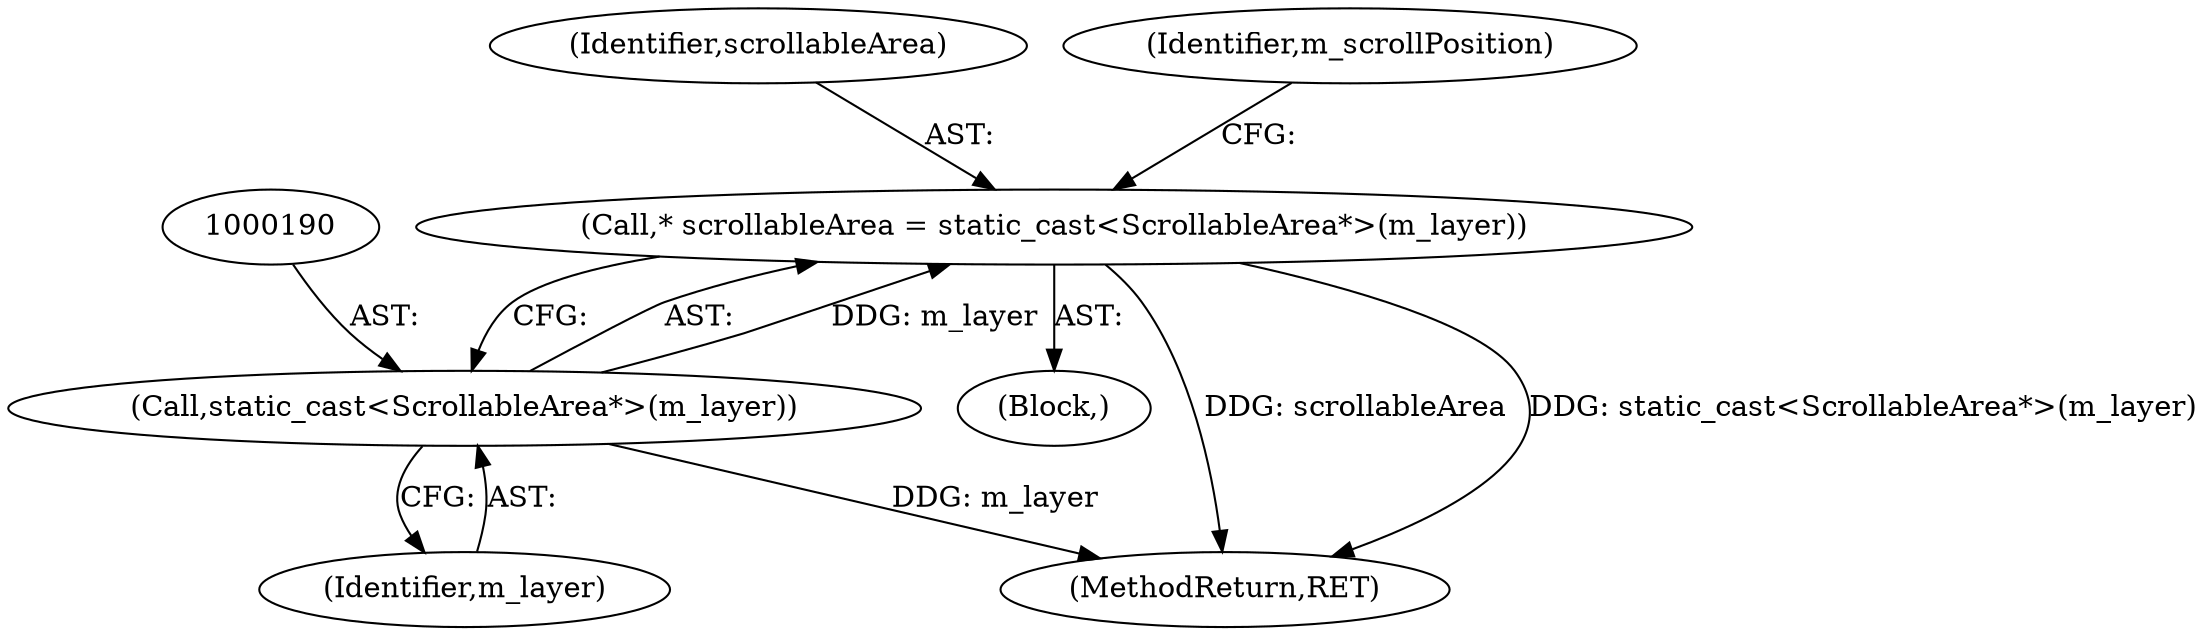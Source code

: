 digraph "0_Chrome_3057be01bcbbd1d0938afb489e18f2ca6d9b8229@pointer" {
"1000187" [label="(Call,* scrollableArea = static_cast<ScrollableArea*>(m_layer))"];
"1000189" [label="(Call,static_cast<ScrollableArea*>(m_layer))"];
"1000191" [label="(Identifier,m_layer)"];
"1000187" [label="(Call,* scrollableArea = static_cast<ScrollableArea*>(m_layer))"];
"1000177" [label="(Block,)"];
"1000189" [label="(Call,static_cast<ScrollableArea*>(m_layer))"];
"1000246" [label="(MethodReturn,RET)"];
"1000188" [label="(Identifier,scrollableArea)"];
"1000193" [label="(Identifier,m_scrollPosition)"];
"1000187" -> "1000177"  [label="AST: "];
"1000187" -> "1000189"  [label="CFG: "];
"1000188" -> "1000187"  [label="AST: "];
"1000189" -> "1000187"  [label="AST: "];
"1000193" -> "1000187"  [label="CFG: "];
"1000187" -> "1000246"  [label="DDG: scrollableArea"];
"1000187" -> "1000246"  [label="DDG: static_cast<ScrollableArea*>(m_layer)"];
"1000189" -> "1000187"  [label="DDG: m_layer"];
"1000189" -> "1000191"  [label="CFG: "];
"1000190" -> "1000189"  [label="AST: "];
"1000191" -> "1000189"  [label="AST: "];
"1000189" -> "1000246"  [label="DDG: m_layer"];
}
